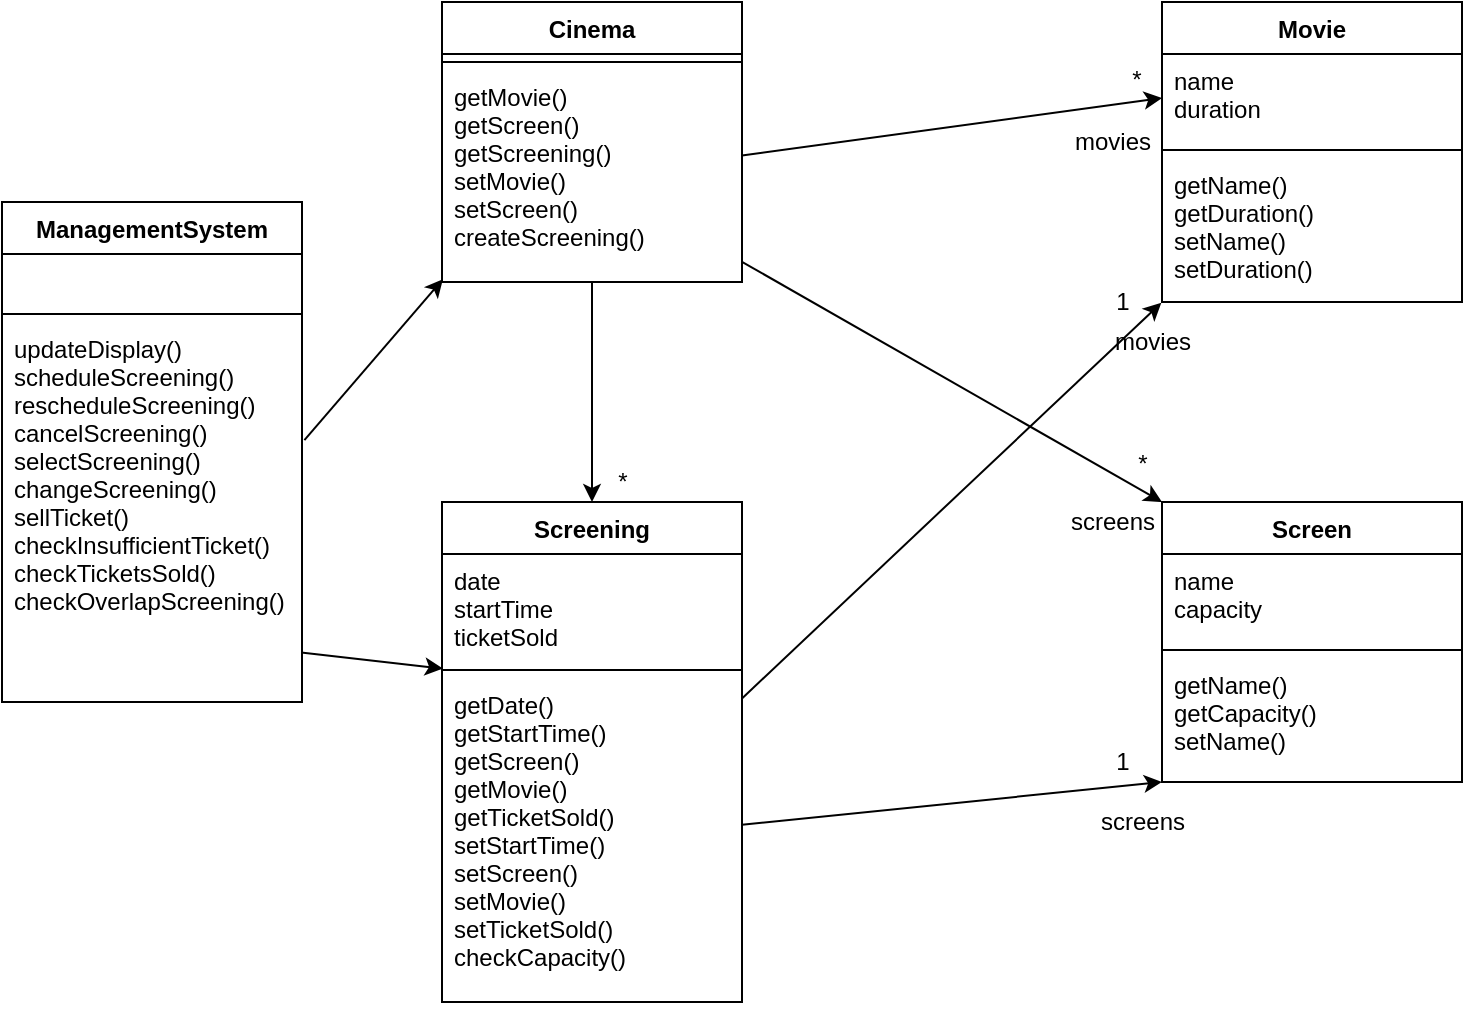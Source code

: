 <mxfile version="15.4.0" type="device"><diagram id="C5RBs43oDa-KdzZeNtuy" name="Page-1"><mxGraphModel dx="1106" dy="750" grid="1" gridSize="10" guides="1" tooltips="1" connect="1" arrows="1" fold="1" page="1" pageScale="1" pageWidth="827" pageHeight="1169" math="0" shadow="0"><root><mxCell id="WIyWlLk6GJQsqaUBKTNV-0"/><mxCell id="WIyWlLk6GJQsqaUBKTNV-1" parent="WIyWlLk6GJQsqaUBKTNV-0"/><mxCell id="UDAp3ctzWDhTs7_cbzpE-0" value="ManagementSystem" style="swimlane;fontStyle=1;align=center;verticalAlign=top;childLayout=stackLayout;horizontal=1;startSize=26;horizontalStack=0;resizeParent=1;resizeParentMax=0;resizeLast=0;collapsible=1;marginBottom=0;" parent="WIyWlLk6GJQsqaUBKTNV-1" vertex="1"><mxGeometry x="30" y="110" width="150" height="250" as="geometry"/></mxCell><mxCell id="UDAp3ctzWDhTs7_cbzpE-1" value="  " style="text;strokeColor=none;fillColor=none;align=left;verticalAlign=top;spacingLeft=4;spacingRight=4;overflow=hidden;rotatable=0;points=[[0,0.5],[1,0.5]];portConstraint=eastwest;" parent="UDAp3ctzWDhTs7_cbzpE-0" vertex="1"><mxGeometry y="26" width="150" height="26" as="geometry"/></mxCell><mxCell id="UDAp3ctzWDhTs7_cbzpE-2" value="" style="line;strokeWidth=1;fillColor=none;align=left;verticalAlign=middle;spacingTop=-1;spacingLeft=3;spacingRight=3;rotatable=0;labelPosition=right;points=[];portConstraint=eastwest;" parent="UDAp3ctzWDhTs7_cbzpE-0" vertex="1"><mxGeometry y="52" width="150" height="8" as="geometry"/></mxCell><mxCell id="UDAp3ctzWDhTs7_cbzpE-3" value="updateDisplay()&#10;scheduleScreening()&#10;rescheduleScreening()&#10;cancelScreening()&#10;selectScreening()&#10;changeScreening()&#10;sellTicket()&#10;checkInsufficientTicket()&#10;checkTicketsSold()&#10;checkOverlapScreening()" style="text;strokeColor=none;fillColor=none;align=left;verticalAlign=top;spacingLeft=4;spacingRight=4;overflow=hidden;rotatable=0;points=[[0,0.5],[1,0.5]];portConstraint=eastwest;labelBackgroundColor=#ffffff;" parent="UDAp3ctzWDhTs7_cbzpE-0" vertex="1"><mxGeometry y="60" width="150" height="190" as="geometry"/></mxCell><mxCell id="UDAp3ctzWDhTs7_cbzpE-4" value="Screening" style="swimlane;fontStyle=1;align=center;verticalAlign=top;childLayout=stackLayout;horizontal=1;startSize=26;horizontalStack=0;resizeParent=1;resizeParentMax=0;resizeLast=0;collapsible=1;marginBottom=0;" parent="WIyWlLk6GJQsqaUBKTNV-1" vertex="1"><mxGeometry x="250" y="260" width="150" height="250" as="geometry"/></mxCell><mxCell id="UDAp3ctzWDhTs7_cbzpE-5" value="date&#10;startTime&#10;ticketSold" style="text;strokeColor=none;fillColor=none;align=left;verticalAlign=top;spacingLeft=4;spacingRight=4;overflow=hidden;rotatable=0;points=[[0,0.5],[1,0.5]];portConstraint=eastwest;" parent="UDAp3ctzWDhTs7_cbzpE-4" vertex="1"><mxGeometry y="26" width="150" height="54" as="geometry"/></mxCell><mxCell id="UDAp3ctzWDhTs7_cbzpE-6" value="" style="line;strokeWidth=1;fillColor=none;align=left;verticalAlign=middle;spacingTop=-1;spacingLeft=3;spacingRight=3;rotatable=0;labelPosition=right;points=[];portConstraint=eastwest;" parent="UDAp3ctzWDhTs7_cbzpE-4" vertex="1"><mxGeometry y="80" width="150" height="8" as="geometry"/></mxCell><mxCell id="UDAp3ctzWDhTs7_cbzpE-7" value="getDate()&#10;getStartTime()&#10;getScreen()&#10;getMovie()&#10;getTicketSold()&#10;setStartTime()&#10;setScreen()&#10;setMovie()&#10;setTicketSold()&#10;checkCapacity()" style="text;strokeColor=none;fillColor=none;align=left;verticalAlign=top;spacingLeft=4;spacingRight=4;overflow=hidden;rotatable=0;points=[[0,0.5],[1,0.5]];portConstraint=eastwest;" parent="UDAp3ctzWDhTs7_cbzpE-4" vertex="1"><mxGeometry y="88" width="150" height="162" as="geometry"/></mxCell><mxCell id="UDAp3ctzWDhTs7_cbzpE-8" value="Movie" style="swimlane;fontStyle=1;align=center;verticalAlign=top;childLayout=stackLayout;horizontal=1;startSize=26;horizontalStack=0;resizeParent=1;resizeParentMax=0;resizeLast=0;collapsible=1;marginBottom=0;" parent="WIyWlLk6GJQsqaUBKTNV-1" vertex="1"><mxGeometry x="610" y="10" width="150" height="150" as="geometry"/></mxCell><mxCell id="UDAp3ctzWDhTs7_cbzpE-9" value="name&#10;duration" style="text;strokeColor=none;fillColor=none;align=left;verticalAlign=top;spacingLeft=4;spacingRight=4;overflow=hidden;rotatable=0;points=[[0,0.5],[1,0.5]];portConstraint=eastwest;" parent="UDAp3ctzWDhTs7_cbzpE-8" vertex="1"><mxGeometry y="26" width="150" height="44" as="geometry"/></mxCell><mxCell id="UDAp3ctzWDhTs7_cbzpE-10" value="" style="line;strokeWidth=1;fillColor=none;align=left;verticalAlign=middle;spacingTop=-1;spacingLeft=3;spacingRight=3;rotatable=0;labelPosition=right;points=[];portConstraint=eastwest;" parent="UDAp3ctzWDhTs7_cbzpE-8" vertex="1"><mxGeometry y="70" width="150" height="8" as="geometry"/></mxCell><mxCell id="UDAp3ctzWDhTs7_cbzpE-11" value="getName()&#10;getDuration()&#10;setName()&#10;setDuration()" style="text;strokeColor=none;fillColor=none;align=left;verticalAlign=top;spacingLeft=4;spacingRight=4;overflow=hidden;rotatable=0;points=[[0,0.5],[1,0.5]];portConstraint=eastwest;" parent="UDAp3ctzWDhTs7_cbzpE-8" vertex="1"><mxGeometry y="78" width="150" height="72" as="geometry"/></mxCell><mxCell id="UDAp3ctzWDhTs7_cbzpE-12" value="Screen" style="swimlane;fontStyle=1;align=center;verticalAlign=top;childLayout=stackLayout;horizontal=1;startSize=26;horizontalStack=0;resizeParent=1;resizeParentMax=0;resizeLast=0;collapsible=1;marginBottom=0;" parent="WIyWlLk6GJQsqaUBKTNV-1" vertex="1"><mxGeometry x="610" y="260" width="150" height="140" as="geometry"/></mxCell><mxCell id="UDAp3ctzWDhTs7_cbzpE-13" value="name&#10;capacity" style="text;strokeColor=none;fillColor=none;align=left;verticalAlign=top;spacingLeft=4;spacingRight=4;overflow=hidden;rotatable=0;points=[[0,0.5],[1,0.5]];portConstraint=eastwest;" parent="UDAp3ctzWDhTs7_cbzpE-12" vertex="1"><mxGeometry y="26" width="150" height="44" as="geometry"/></mxCell><mxCell id="UDAp3ctzWDhTs7_cbzpE-14" value="" style="line;strokeWidth=1;fillColor=none;align=left;verticalAlign=middle;spacingTop=-1;spacingLeft=3;spacingRight=3;rotatable=0;labelPosition=right;points=[];portConstraint=eastwest;" parent="UDAp3ctzWDhTs7_cbzpE-12" vertex="1"><mxGeometry y="70" width="150" height="8" as="geometry"/></mxCell><mxCell id="UDAp3ctzWDhTs7_cbzpE-15" value="getName()&#10;getCapacity()&#10;setName()&#10;" style="text;strokeColor=none;fillColor=none;align=left;verticalAlign=top;spacingLeft=4;spacingRight=4;overflow=hidden;rotatable=0;points=[[0,0.5],[1,0.5]];portConstraint=eastwest;" parent="UDAp3ctzWDhTs7_cbzpE-12" vertex="1"><mxGeometry y="78" width="150" height="62" as="geometry"/></mxCell><mxCell id="UDAp3ctzWDhTs7_cbzpE-29" style="rounded=0;orthogonalLoop=1;jettySize=auto;html=1;entryX=0.003;entryY=1.061;entryDx=0;entryDy=0;exitX=0.997;exitY=0.87;exitDx=0;exitDy=0;exitPerimeter=0;entryPerimeter=0;" parent="WIyWlLk6GJQsqaUBKTNV-1" source="UDAp3ctzWDhTs7_cbzpE-3" target="UDAp3ctzWDhTs7_cbzpE-5" edge="1"><mxGeometry relative="1" as="geometry"/></mxCell><mxCell id="UDAp3ctzWDhTs7_cbzpE-42" value="Cinema" style="swimlane;fontStyle=1;align=center;verticalAlign=top;childLayout=stackLayout;horizontal=1;startSize=26;horizontalStack=0;resizeParent=1;resizeParentMax=0;resizeLast=0;collapsible=1;marginBottom=0;" parent="WIyWlLk6GJQsqaUBKTNV-1" vertex="1"><mxGeometry x="250" y="10" width="150" height="140" as="geometry"/></mxCell><mxCell id="UDAp3ctzWDhTs7_cbzpE-44" value="" style="line;strokeWidth=1;fillColor=none;align=left;verticalAlign=middle;spacingTop=-1;spacingLeft=3;spacingRight=3;rotatable=0;labelPosition=right;points=[];portConstraint=eastwest;" parent="UDAp3ctzWDhTs7_cbzpE-42" vertex="1"><mxGeometry y="26" width="150" height="8" as="geometry"/></mxCell><mxCell id="UDAp3ctzWDhTs7_cbzpE-45" value="getMovie()&#10;getScreen()&#10;getScreening()&#10;setMovie()&#10;setScreen()&#10;createScreening()&#10;" style="text;strokeColor=none;fillColor=none;align=left;verticalAlign=top;spacingLeft=4;spacingRight=4;overflow=hidden;rotatable=0;points=[[0,0.5],[1,0.5]];portConstraint=eastwest;" parent="UDAp3ctzWDhTs7_cbzpE-42" vertex="1"><mxGeometry y="34" width="150" height="106" as="geometry"/></mxCell><mxCell id="UDAp3ctzWDhTs7_cbzpE-46" style="edgeStyle=none;rounded=0;orthogonalLoop=1;jettySize=auto;html=1;entryX=0.003;entryY=0.987;entryDx=0;entryDy=0;exitX=1.008;exitY=0.311;exitDx=0;exitDy=0;exitPerimeter=0;entryPerimeter=0;" parent="WIyWlLk6GJQsqaUBKTNV-1" source="UDAp3ctzWDhTs7_cbzpE-3" target="UDAp3ctzWDhTs7_cbzpE-45" edge="1"><mxGeometry relative="1" as="geometry"/></mxCell><mxCell id="UDAp3ctzWDhTs7_cbzpE-47" style="edgeStyle=none;rounded=0;orthogonalLoop=1;jettySize=auto;html=1;entryX=0;entryY=0.5;entryDx=0;entryDy=0;" parent="WIyWlLk6GJQsqaUBKTNV-1" source="UDAp3ctzWDhTs7_cbzpE-45" target="UDAp3ctzWDhTs7_cbzpE-9" edge="1"><mxGeometry relative="1" as="geometry"/></mxCell><mxCell id="UDAp3ctzWDhTs7_cbzpE-48" style="edgeStyle=none;rounded=0;orthogonalLoop=1;jettySize=auto;html=1;entryX=0;entryY=0;entryDx=0;entryDy=0;" parent="WIyWlLk6GJQsqaUBKTNV-1" source="UDAp3ctzWDhTs7_cbzpE-45" target="UDAp3ctzWDhTs7_cbzpE-12" edge="1"><mxGeometry relative="1" as="geometry"/></mxCell><mxCell id="UDAp3ctzWDhTs7_cbzpE-55" style="edgeStyle=none;rounded=0;orthogonalLoop=1;jettySize=auto;html=1;entryX=-0.002;entryY=1.005;entryDx=0;entryDy=0;entryPerimeter=0;" parent="WIyWlLk6GJQsqaUBKTNV-1" source="UDAp3ctzWDhTs7_cbzpE-7" target="UDAp3ctzWDhTs7_cbzpE-11" edge="1"><mxGeometry relative="1" as="geometry"/></mxCell><mxCell id="UDAp3ctzWDhTs7_cbzpE-56" style="edgeStyle=none;rounded=0;orthogonalLoop=1;jettySize=auto;html=1;entryX=0;entryY=1;entryDx=0;entryDy=0;entryPerimeter=0;" parent="WIyWlLk6GJQsqaUBKTNV-1" source="UDAp3ctzWDhTs7_cbzpE-7" target="UDAp3ctzWDhTs7_cbzpE-15" edge="1"><mxGeometry relative="1" as="geometry"/></mxCell><mxCell id="UDAp3ctzWDhTs7_cbzpE-57" style="edgeStyle=none;rounded=0;orthogonalLoop=1;jettySize=auto;html=1;" parent="WIyWlLk6GJQsqaUBKTNV-1" source="UDAp3ctzWDhTs7_cbzpE-45" target="UDAp3ctzWDhTs7_cbzpE-4" edge="1"><mxGeometry relative="1" as="geometry"/></mxCell><mxCell id="HFrbUMgm2LAoUCW2DVc7-0" value="*" style="text;html=1;align=center;verticalAlign=middle;resizable=0;points=[];autosize=1;" parent="WIyWlLk6GJQsqaUBKTNV-1" vertex="1"><mxGeometry x="587" y="39" width="20" height="20" as="geometry"/></mxCell><mxCell id="HFrbUMgm2LAoUCW2DVc7-1" value="1" style="text;html=1;align=center;verticalAlign=middle;resizable=0;points=[];autosize=1;" parent="WIyWlLk6GJQsqaUBKTNV-1" vertex="1"><mxGeometry x="580" y="150" width="20" height="20" as="geometry"/></mxCell><mxCell id="HFrbUMgm2LAoUCW2DVc7-2" value="*" style="text;html=1;align=center;verticalAlign=middle;resizable=0;points=[];autosize=1;" parent="WIyWlLk6GJQsqaUBKTNV-1" vertex="1"><mxGeometry x="590" y="231" width="20" height="20" as="geometry"/></mxCell><mxCell id="HFrbUMgm2LAoUCW2DVc7-3" value="1" style="text;html=1;align=center;verticalAlign=middle;resizable=0;points=[];autosize=1;" parent="WIyWlLk6GJQsqaUBKTNV-1" vertex="1"><mxGeometry x="580" y="380" width="20" height="20" as="geometry"/></mxCell><mxCell id="HFrbUMgm2LAoUCW2DVc7-4" value="*" style="text;html=1;align=center;verticalAlign=middle;resizable=0;points=[];autosize=1;" parent="WIyWlLk6GJQsqaUBKTNV-1" vertex="1"><mxGeometry x="330" y="240" width="20" height="20" as="geometry"/></mxCell><mxCell id="hg1hKln5eTWOqwtSsyb3-0" value="movies" style="text;html=1;align=center;verticalAlign=middle;resizable=0;points=[];autosize=1;strokeColor=none;fillColor=none;" parent="WIyWlLk6GJQsqaUBKTNV-1" vertex="1"><mxGeometry x="580" y="170" width="50" height="20" as="geometry"/></mxCell><mxCell id="hg1hKln5eTWOqwtSsyb3-1" value="movies" style="text;html=1;align=center;verticalAlign=middle;resizable=0;points=[];autosize=1;strokeColor=none;fillColor=none;" parent="WIyWlLk6GJQsqaUBKTNV-1" vertex="1"><mxGeometry x="560" y="70" width="50" height="20" as="geometry"/></mxCell><mxCell id="hg1hKln5eTWOqwtSsyb3-2" value="screens" style="text;html=1;align=center;verticalAlign=middle;resizable=0;points=[];autosize=1;strokeColor=none;fillColor=none;" parent="WIyWlLk6GJQsqaUBKTNV-1" vertex="1"><mxGeometry x="570" y="410" width="60" height="20" as="geometry"/></mxCell><mxCell id="hg1hKln5eTWOqwtSsyb3-3" value="screens" style="text;html=1;align=center;verticalAlign=middle;resizable=0;points=[];autosize=1;strokeColor=none;fillColor=none;" parent="WIyWlLk6GJQsqaUBKTNV-1" vertex="1"><mxGeometry x="555" y="260" width="60" height="20" as="geometry"/></mxCell></root></mxGraphModel></diagram></mxfile>